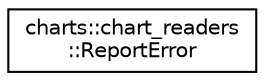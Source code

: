 digraph "Graphical Class Hierarchy"
{
 // LATEX_PDF_SIZE
  edge [fontname="Helvetica",fontsize="10",labelfontname="Helvetica",labelfontsize="10"];
  node [fontname="Helvetica",fontsize="10",shape=record];
  rankdir="LR";
  Node0 [label="charts::chart_readers\l::ReportError",height=0.2,width=0.4,color="black", fillcolor="white", style="filled",URL="$structcharts_1_1chart__readers_1_1ReportError.html",tooltip=" "];
}
